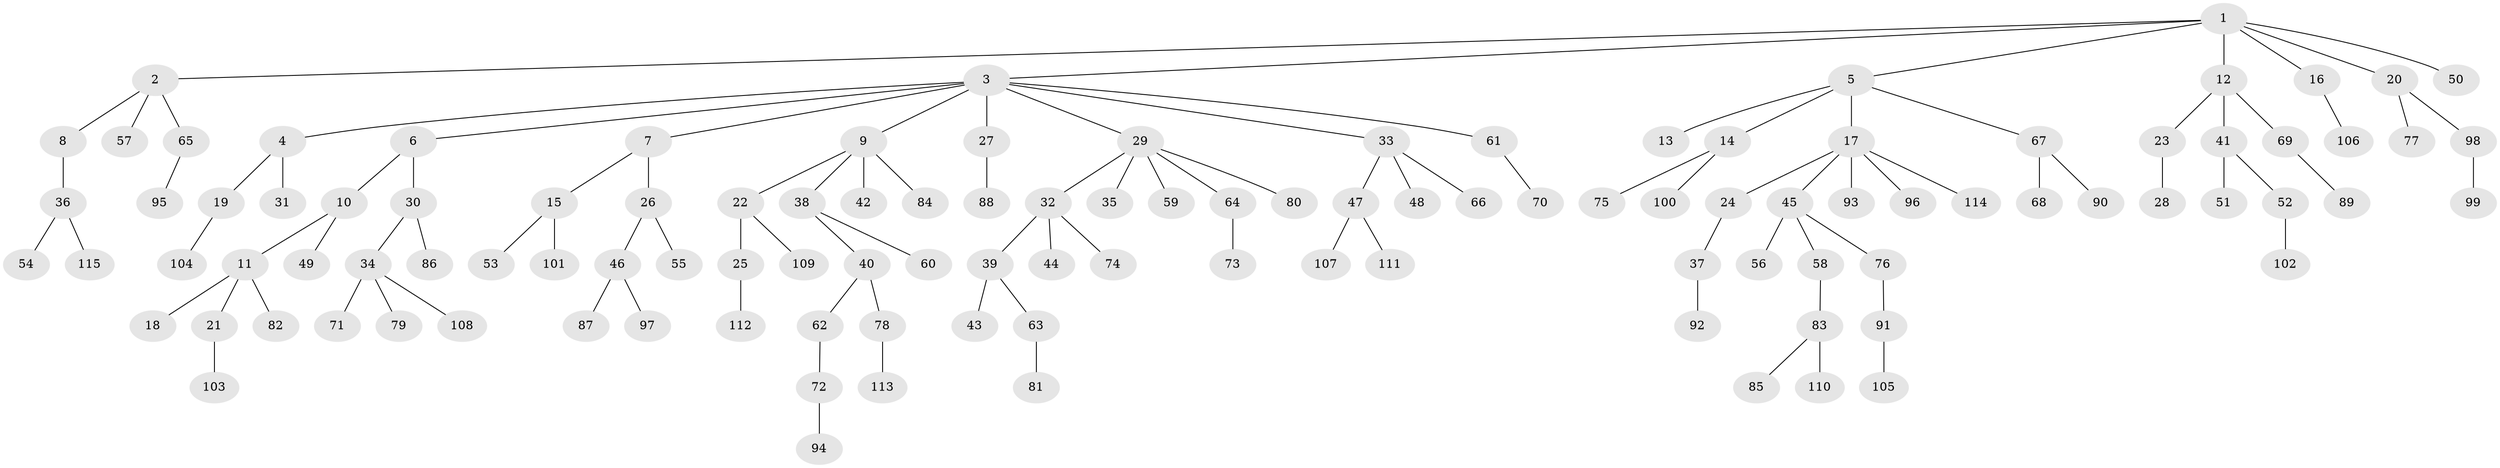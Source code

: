 // coarse degree distribution, {6: 0.012195121951219513, 4: 0.08536585365853659, 9: 0.024390243902439025, 3: 0.12195121951219512, 2: 0.17073170731707318, 1: 0.573170731707317, 5: 0.012195121951219513}
// Generated by graph-tools (version 1.1) at 2025/42/03/06/25 10:42:05]
// undirected, 115 vertices, 114 edges
graph export_dot {
graph [start="1"]
  node [color=gray90,style=filled];
  1;
  2;
  3;
  4;
  5;
  6;
  7;
  8;
  9;
  10;
  11;
  12;
  13;
  14;
  15;
  16;
  17;
  18;
  19;
  20;
  21;
  22;
  23;
  24;
  25;
  26;
  27;
  28;
  29;
  30;
  31;
  32;
  33;
  34;
  35;
  36;
  37;
  38;
  39;
  40;
  41;
  42;
  43;
  44;
  45;
  46;
  47;
  48;
  49;
  50;
  51;
  52;
  53;
  54;
  55;
  56;
  57;
  58;
  59;
  60;
  61;
  62;
  63;
  64;
  65;
  66;
  67;
  68;
  69;
  70;
  71;
  72;
  73;
  74;
  75;
  76;
  77;
  78;
  79;
  80;
  81;
  82;
  83;
  84;
  85;
  86;
  87;
  88;
  89;
  90;
  91;
  92;
  93;
  94;
  95;
  96;
  97;
  98;
  99;
  100;
  101;
  102;
  103;
  104;
  105;
  106;
  107;
  108;
  109;
  110;
  111;
  112;
  113;
  114;
  115;
  1 -- 2;
  1 -- 3;
  1 -- 5;
  1 -- 12;
  1 -- 16;
  1 -- 20;
  1 -- 50;
  2 -- 8;
  2 -- 57;
  2 -- 65;
  3 -- 4;
  3 -- 6;
  3 -- 7;
  3 -- 9;
  3 -- 27;
  3 -- 29;
  3 -- 33;
  3 -- 61;
  4 -- 19;
  4 -- 31;
  5 -- 13;
  5 -- 14;
  5 -- 17;
  5 -- 67;
  6 -- 10;
  6 -- 30;
  7 -- 15;
  7 -- 26;
  8 -- 36;
  9 -- 22;
  9 -- 38;
  9 -- 42;
  9 -- 84;
  10 -- 11;
  10 -- 49;
  11 -- 18;
  11 -- 21;
  11 -- 82;
  12 -- 23;
  12 -- 41;
  12 -- 69;
  14 -- 75;
  14 -- 100;
  15 -- 53;
  15 -- 101;
  16 -- 106;
  17 -- 24;
  17 -- 45;
  17 -- 93;
  17 -- 96;
  17 -- 114;
  19 -- 104;
  20 -- 77;
  20 -- 98;
  21 -- 103;
  22 -- 25;
  22 -- 109;
  23 -- 28;
  24 -- 37;
  25 -- 112;
  26 -- 46;
  26 -- 55;
  27 -- 88;
  29 -- 32;
  29 -- 35;
  29 -- 59;
  29 -- 64;
  29 -- 80;
  30 -- 34;
  30 -- 86;
  32 -- 39;
  32 -- 44;
  32 -- 74;
  33 -- 47;
  33 -- 48;
  33 -- 66;
  34 -- 71;
  34 -- 79;
  34 -- 108;
  36 -- 54;
  36 -- 115;
  37 -- 92;
  38 -- 40;
  38 -- 60;
  39 -- 43;
  39 -- 63;
  40 -- 62;
  40 -- 78;
  41 -- 51;
  41 -- 52;
  45 -- 56;
  45 -- 58;
  45 -- 76;
  46 -- 87;
  46 -- 97;
  47 -- 107;
  47 -- 111;
  52 -- 102;
  58 -- 83;
  61 -- 70;
  62 -- 72;
  63 -- 81;
  64 -- 73;
  65 -- 95;
  67 -- 68;
  67 -- 90;
  69 -- 89;
  72 -- 94;
  76 -- 91;
  78 -- 113;
  83 -- 85;
  83 -- 110;
  91 -- 105;
  98 -- 99;
}
